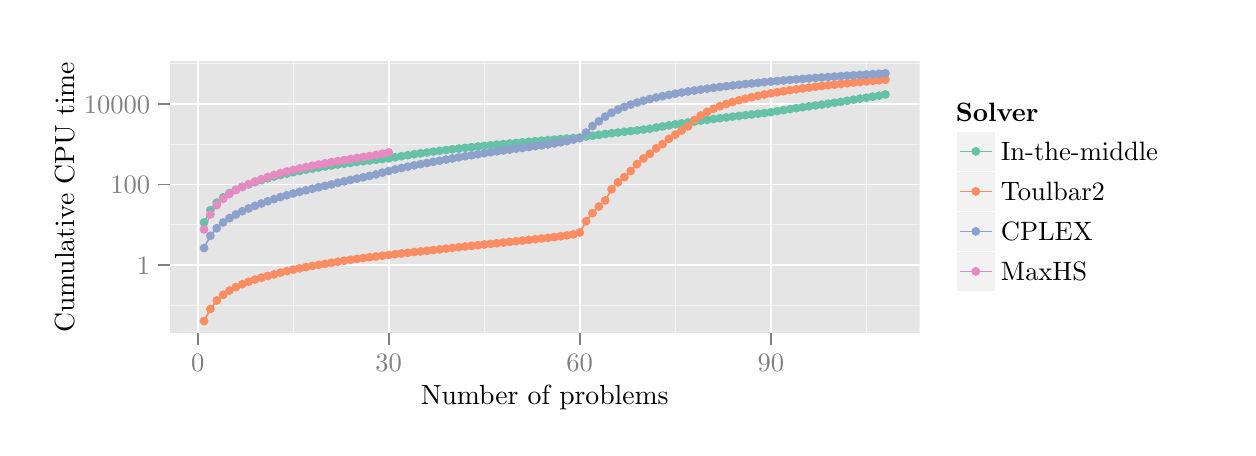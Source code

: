% Created by tikzDevice version 0.7.0 on 2014-06-05 13:06:24
% !TEX encoding = UTF-8 Unicode
\begin{tikzpicture}[x=1pt,y=1pt]
\definecolor[named]{fillColor}{rgb}{1.00,1.00,1.00}
\path[use as bounding box,fill=fillColor,fill opacity=0.00] (0,0) rectangle (433.62,144.54);
\begin{scope}
\path[clip] (  0.00,  0.00) rectangle (433.62,144.54);
\definecolor[named]{drawColor}{rgb}{1.00,1.00,1.00}
\definecolor[named]{fillColor}{rgb}{1.00,1.00,1.00}

\path[draw=drawColor,line width= 0.6pt,line join=round,line cap=round,fill=fillColor] (  0.00,  0.00) rectangle (433.62,144.54);
\end{scope}
\begin{scope}
\path[clip] ( 51.42, 34.03) rectangle (322.26,132.50);
\definecolor[named]{fillColor}{rgb}{0.90,0.90,0.90}

\path[fill=fillColor] ( 51.42, 34.03) rectangle (322.26,132.50);
\definecolor[named]{drawColor}{rgb}{0.95,0.95,0.95}

\path[draw=drawColor,line width= 0.3pt,line join=round] ( 51.42, 44.29) --
	(322.26, 44.29);

\path[draw=drawColor,line width= 0.3pt,line join=round] ( 51.42, 73.36) --
	(322.26, 73.36);

\path[draw=drawColor,line width= 0.3pt,line join=round] ( 51.42,102.43) --
	(322.26,102.43);

\path[draw=drawColor,line width= 0.3pt,line join=round] ( 51.42,131.49) --
	(322.26,131.49);

\path[draw=drawColor,line width= 0.3pt,line join=round] ( 95.94, 34.03) --
	( 95.94,132.50);

\path[draw=drawColor,line width= 0.3pt,line join=round] (164.98, 34.03) --
	(164.98,132.50);

\path[draw=drawColor,line width= 0.3pt,line join=round] (234.01, 34.03) --
	(234.01,132.50);

\path[draw=drawColor,line width= 0.3pt,line join=round] (303.04, 34.03) --
	(303.04,132.50);
\definecolor[named]{drawColor}{rgb}{1.00,1.00,1.00}

\path[draw=drawColor,line width= 0.6pt,line join=round] ( 51.42, 58.83) --
	(322.26, 58.83);

\path[draw=drawColor,line width= 0.6pt,line join=round] ( 51.42, 87.89) --
	(322.26, 87.89);

\path[draw=drawColor,line width= 0.6pt,line join=round] ( 51.42,116.96) --
	(322.26,116.96);

\path[draw=drawColor,line width= 0.6pt,line join=round] ( 61.43, 34.03) --
	( 61.43,132.50);

\path[draw=drawColor,line width= 0.6pt,line join=round] (130.46, 34.03) --
	(130.46,132.50);

\path[draw=drawColor,line width= 0.6pt,line join=round] (199.49, 34.03) --
	(199.49,132.50);

\path[draw=drawColor,line width= 0.6pt,line join=round] (268.53, 34.03) --
	(268.53,132.50);
\definecolor[named]{drawColor}{rgb}{0.40,0.76,0.65}

\path[draw=drawColor,line width= 0.6pt,line join=round] ( 63.73, 74.14) --
	( 66.03, 78.58) --
	( 68.33, 81.30) --
	( 70.63, 83.21) --
	( 72.93, 84.72) --
	( 75.23, 85.96) --
	( 77.53, 87.01) --
	( 79.84, 87.91) --
	( 82.14, 88.70) --
	( 84.44, 89.45) --
	( 86.74, 90.12) --
	( 89.04, 90.74) --
	( 91.34, 91.30) --
	( 93.64, 91.82) --
	( 95.94, 92.31) --
	( 98.24, 92.77) --
	(100.55, 93.20) --
	(102.85, 93.61) --
	(105.15, 94.00) --
	(107.45, 94.37) --
	(109.75, 94.73) --
	(112.05, 95.06) --
	(114.35, 95.39) --
	(116.65, 95.69) --
	(118.95, 95.99) --
	(121.26, 96.27) --
	(123.56, 96.54) --
	(125.86, 96.81) --
	(128.16, 97.06) --
	(130.46, 97.32) --
	(132.76, 97.71) --
	(135.06, 98.09) --
	(137.36, 98.45) --
	(139.66, 98.79) --
	(141.97, 99.13) --
	(144.27, 99.44) --
	(146.57, 99.75) --
	(148.87,100.04) --
	(151.17,100.32) --
	(153.47,100.59) --
	(155.77,100.85) --
	(158.07,101.10) --
	(160.37,101.35) --
	(162.68,101.59) --
	(164.98,101.82) --
	(167.28,102.05) --
	(169.58,102.27) --
	(171.88,102.48) --
	(174.18,102.69) --
	(176.48,102.90) --
	(178.78,103.10) --
	(181.08,103.31) --
	(183.39,103.51) --
	(185.69,103.71) --
	(187.99,103.90) --
	(190.29,104.09) --
	(192.59,104.27) --
	(194.89,104.45) --
	(197.19,104.65) --
	(199.49,104.84) --
	(201.79,105.18) --
	(204.09,105.50) --
	(206.40,105.81) --
	(208.70,106.11) --
	(211.00,106.39) --
	(213.30,106.66) --
	(215.60,106.92) --
	(217.90,107.18) --
	(220.20,107.42) --
	(222.50,107.71) --
	(224.80,108.02) --
	(227.11,108.45) --
	(229.41,108.85) --
	(231.71,109.24) --
	(234.01,109.61) --
	(236.31,109.96) --
	(238.61,110.30) --
	(240.91,110.62) --
	(243.21,110.93) --
	(245.51,111.23) --
	(247.82,111.53) --
	(250.12,111.82) --
	(252.42,112.09) --
	(254.72,112.38) --
	(257.02,112.66) --
	(259.32,112.92) --
	(261.62,113.18) --
	(263.92,113.44) --
	(266.22,113.69) --
	(268.53,113.98) --
	(270.83,114.38) --
	(273.13,114.74) --
	(275.43,115.11) --
	(277.73,115.46) --
	(280.03,115.79) --
	(282.33,116.11) --
	(284.63,116.43) --
	(286.93,116.75) --
	(289.24,117.07) --
	(291.54,117.40) --
	(293.84,117.73) --
	(296.14,118.13) --
	(298.44,118.51) --
	(300.74,118.89) --
	(303.04,119.25) --
	(305.34,119.62) --
	(307.64,119.98) --
	(309.95,120.40);
\definecolor[named]{drawColor}{rgb}{0.99,0.55,0.38}

\path[draw=drawColor,line width= 0.6pt,line join=round] ( 63.73, 38.51) --
	( 66.03, 42.89) --
	( 68.33, 45.95) --
	( 70.63, 48.00) --
	( 72.93, 49.55) --
	( 75.23, 50.79) --
	( 77.53, 51.83) --
	( 79.84, 52.72) --
	( 82.14, 53.50) --
	( 84.44, 54.19) --
	( 86.74, 54.82) --
	( 89.04, 55.39) --
	( 91.34, 56.01) --
	( 93.64, 56.58) --
	( 95.94, 57.09) --
	( 98.24, 57.57) --
	(100.55, 58.02) --
	(102.85, 58.44) --
	(105.15, 58.83) --
	(107.45, 59.19) --
	(109.75, 59.60) --
	(112.05, 59.98) --
	(114.35, 60.34) --
	(116.65, 60.67) --
	(118.95, 61.00) --
	(121.26, 61.30) --
	(123.56, 61.59) --
	(125.86, 61.87) --
	(128.16, 62.14) --
	(130.46, 62.40) --
	(132.76, 62.68) --
	(135.06, 62.94) --
	(137.36, 63.20) --
	(139.66, 63.45) --
	(141.97, 63.69) --
	(144.27, 63.92) --
	(146.57, 64.17) --
	(148.87, 64.43) --
	(151.17, 64.69) --
	(153.47, 64.95) --
	(155.77, 65.21) --
	(158.07, 65.46) --
	(160.37, 65.70) --
	(162.68, 65.95) --
	(164.98, 66.19) --
	(167.28, 66.42) --
	(169.58, 66.66) --
	(171.88, 66.89) --
	(174.18, 67.14) --
	(176.48, 67.37) --
	(178.78, 67.61) --
	(181.08, 67.85) --
	(183.39, 68.09) --
	(185.69, 68.35) --
	(187.99, 68.60) --
	(190.29, 68.85) --
	(192.59, 69.15) --
	(194.89, 69.49) --
	(197.19, 69.85) --
	(199.49, 70.52) --
	(201.79, 74.59) --
	(204.09, 77.50) --
	(206.40, 79.91) --
	(208.70, 82.12) --
	(211.00, 86.15) --
	(213.30, 88.63) --
	(215.60, 90.53) --
	(217.90, 92.73) --
	(220.20, 95.24) --
	(222.50, 97.27) --
	(224.80, 98.95) --
	(227.11,100.92) --
	(229.41,102.44) --
	(231.71,104.38) --
	(234.01,105.88) --
	(236.31,107.39) --
	(238.61,108.88) --
	(240.91,111.15) --
	(243.21,112.81) --
	(245.51,114.12) --
	(247.82,115.21) --
	(250.12,116.14) --
	(252.42,116.95) --
	(254.72,117.67) --
	(257.02,118.31) --
	(259.32,118.89) --
	(261.62,119.43) --
	(263.92,119.92) --
	(266.22,120.38) --
	(268.53,120.80) --
	(270.83,121.20) --
	(273.13,121.58) --
	(275.43,121.93) --
	(277.73,122.27) --
	(280.03,122.59) --
	(282.33,122.89) --
	(284.63,123.18) --
	(286.93,123.46) --
	(289.24,123.72) --
	(291.54,123.97) --
	(293.84,124.22) --
	(296.14,124.45) --
	(298.44,124.68) --
	(300.74,124.90) --
	(303.04,125.11) --
	(305.34,125.32) --
	(307.64,125.52) --
	(309.95,125.71);
\definecolor[named]{drawColor}{rgb}{0.55,0.63,0.80}

\path[draw=drawColor,line width= 0.6pt,line join=round] ( 63.73, 64.91) --
	( 66.03, 69.35) --
	( 68.33, 72.09) --
	( 70.63, 74.15) --
	( 72.93, 75.71) --
	( 75.23, 77.03) --
	( 77.53, 78.21) --
	( 79.84, 79.22) --
	( 82.14, 80.17) --
	( 84.44, 81.02) --
	( 86.74, 81.80) --
	( 89.04, 82.58) --
	( 91.34, 83.32) --
	( 93.64, 83.99) --
	( 95.94, 84.63) --
	( 98.24, 85.21) --
	(100.55, 85.78) --
	(102.85, 86.31) --
	(105.15, 86.87) --
	(107.45, 87.38) --
	(109.75, 87.88) --
	(112.05, 88.47) --
	(114.35, 89.01) --
	(116.65, 89.51) --
	(118.95, 89.99) --
	(121.26, 90.46) --
	(123.56, 90.98) --
	(125.86, 91.53) --
	(128.16, 92.16) --
	(130.46, 92.75) --
	(132.76, 93.30) --
	(135.06, 93.82) --
	(137.36, 94.31) --
	(139.66, 94.78) --
	(141.97, 95.22) --
	(144.27, 95.64) --
	(146.57, 96.06) --
	(148.87, 96.47) --
	(151.17, 96.87) --
	(153.47, 97.29) --
	(155.77, 97.69) --
	(158.07, 98.07) --
	(160.37, 98.43) --
	(162.68, 98.80) --
	(164.98, 99.16) --
	(167.28, 99.51) --
	(169.58, 99.84) --
	(171.88,100.17) --
	(174.18,100.48) --
	(176.48,100.79) --
	(178.78,101.09) --
	(181.08,101.40) --
	(183.39,101.71) --
	(185.69,102.01) --
	(187.99,102.36) --
	(190.29,102.70) --
	(192.59,103.11) --
	(194.89,103.56) --
	(197.19,104.07) --
	(199.49,104.59) --
	(201.79,106.63) --
	(204.09,109.00) --
	(206.40,110.73) --
	(208.70,112.41) --
	(211.00,113.80) --
	(213.30,114.94) --
	(215.60,115.91) --
	(217.90,116.74) --
	(220.20,117.48) --
	(222.50,118.14) --
	(224.80,118.74) --
	(227.11,119.29) --
	(229.41,119.79) --
	(231.71,120.26) --
	(234.01,120.69) --
	(236.31,121.10) --
	(238.61,121.48) --
	(240.91,121.84) --
	(243.21,122.18) --
	(245.51,122.50) --
	(247.82,122.81) --
	(250.12,123.10) --
	(252.42,123.38) --
	(254.72,123.65) --
	(257.02,123.91) --
	(259.32,124.16) --
	(261.62,124.39) --
	(263.92,124.62) --
	(266.22,124.84) --
	(268.53,125.06) --
	(270.83,125.26) --
	(273.13,125.46) --
	(275.43,125.66) --
	(277.73,125.85) --
	(280.03,126.03) --
	(282.33,126.21) --
	(284.63,126.38) --
	(286.93,126.55) --
	(289.24,126.71) --
	(291.54,126.87) --
	(293.84,127.03) --
	(296.14,127.18) --
	(298.44,127.33) --
	(300.74,127.47) --
	(303.04,127.61) --
	(305.34,127.75) --
	(307.64,127.89) --
	(309.95,128.02);
\definecolor[named]{drawColor}{rgb}{0.91,0.54,0.76}

\path[draw=drawColor,line width= 0.6pt,line join=round] ( 63.73, 71.65) --
	( 66.03, 77.07) --
	( 68.33, 80.43) --
	( 70.63, 82.72) --
	( 72.93, 84.46) --
	( 75.23, 85.86) --
	( 77.53, 87.01) --
	( 79.84, 88.00) --
	( 82.14, 88.95) --
	( 84.44, 89.82) --
	( 86.74, 90.61) --
	( 89.04, 91.32) --
	( 91.34, 91.97) --
	( 93.64, 92.58) --
	( 95.94, 93.13) --
	( 98.24, 93.68) --
	(100.55, 94.18) --
	(102.85, 94.65) --
	(105.15, 95.09) --
	(107.45, 95.52) --
	(109.75, 95.92) --
	(112.05, 96.31) --
	(114.35, 96.69) --
	(116.65, 97.06) --
	(118.95, 97.43) --
	(121.26, 97.80) --
	(123.56, 98.16) --
	(125.86, 98.57) --
	(128.16, 99.01) --
	(130.46, 99.47);
\definecolor[named]{fillColor}{rgb}{0.40,0.76,0.65}

\path[fill=fillColor] ( 63.73, 74.14) circle (  1.60);

\path[fill=fillColor] ( 66.03, 78.58) circle (  1.60);

\path[fill=fillColor] ( 68.33, 81.30) circle (  1.60);

\path[fill=fillColor] ( 70.63, 83.21) circle (  1.60);

\path[fill=fillColor] ( 72.93, 84.72) circle (  1.60);

\path[fill=fillColor] ( 75.23, 85.96) circle (  1.60);

\path[fill=fillColor] ( 77.53, 87.01) circle (  1.60);

\path[fill=fillColor] ( 79.84, 87.91) circle (  1.60);

\path[fill=fillColor] ( 82.14, 88.70) circle (  1.60);

\path[fill=fillColor] ( 84.44, 89.45) circle (  1.60);

\path[fill=fillColor] ( 86.74, 90.12) circle (  1.60);

\path[fill=fillColor] ( 89.04, 90.74) circle (  1.60);

\path[fill=fillColor] ( 91.34, 91.30) circle (  1.60);

\path[fill=fillColor] ( 93.64, 91.82) circle (  1.60);

\path[fill=fillColor] ( 95.94, 92.31) circle (  1.60);

\path[fill=fillColor] ( 98.24, 92.77) circle (  1.60);

\path[fill=fillColor] (100.55, 93.20) circle (  1.60);

\path[fill=fillColor] (102.85, 93.61) circle (  1.60);

\path[fill=fillColor] (105.15, 94.00) circle (  1.60);

\path[fill=fillColor] (107.45, 94.37) circle (  1.60);

\path[fill=fillColor] (109.75, 94.73) circle (  1.60);

\path[fill=fillColor] (112.05, 95.06) circle (  1.60);

\path[fill=fillColor] (114.35, 95.39) circle (  1.60);

\path[fill=fillColor] (116.65, 95.69) circle (  1.60);

\path[fill=fillColor] (118.95, 95.99) circle (  1.60);

\path[fill=fillColor] (121.26, 96.27) circle (  1.60);

\path[fill=fillColor] (123.56, 96.54) circle (  1.60);

\path[fill=fillColor] (125.86, 96.81) circle (  1.60);

\path[fill=fillColor] (128.16, 97.06) circle (  1.60);

\path[fill=fillColor] (130.46, 97.32) circle (  1.60);

\path[fill=fillColor] (132.76, 97.71) circle (  1.60);

\path[fill=fillColor] (135.06, 98.09) circle (  1.60);

\path[fill=fillColor] (137.36, 98.45) circle (  1.60);

\path[fill=fillColor] (139.66, 98.79) circle (  1.60);

\path[fill=fillColor] (141.97, 99.13) circle (  1.60);

\path[fill=fillColor] (144.27, 99.44) circle (  1.60);

\path[fill=fillColor] (146.57, 99.75) circle (  1.60);

\path[fill=fillColor] (148.87,100.04) circle (  1.60);

\path[fill=fillColor] (151.17,100.32) circle (  1.60);

\path[fill=fillColor] (153.47,100.59) circle (  1.60);

\path[fill=fillColor] (155.77,100.85) circle (  1.60);

\path[fill=fillColor] (158.07,101.10) circle (  1.60);

\path[fill=fillColor] (160.37,101.35) circle (  1.60);

\path[fill=fillColor] (162.68,101.59) circle (  1.60);

\path[fill=fillColor] (164.98,101.82) circle (  1.60);

\path[fill=fillColor] (167.28,102.05) circle (  1.60);

\path[fill=fillColor] (169.58,102.27) circle (  1.60);

\path[fill=fillColor] (171.88,102.48) circle (  1.60);

\path[fill=fillColor] (174.18,102.69) circle (  1.60);

\path[fill=fillColor] (176.48,102.90) circle (  1.60);

\path[fill=fillColor] (178.78,103.10) circle (  1.60);

\path[fill=fillColor] (181.08,103.31) circle (  1.60);

\path[fill=fillColor] (183.39,103.51) circle (  1.60);

\path[fill=fillColor] (185.69,103.71) circle (  1.60);

\path[fill=fillColor] (187.99,103.90) circle (  1.60);

\path[fill=fillColor] (190.29,104.09) circle (  1.60);

\path[fill=fillColor] (192.59,104.27) circle (  1.60);

\path[fill=fillColor] (194.89,104.45) circle (  1.60);

\path[fill=fillColor] (197.19,104.65) circle (  1.60);

\path[fill=fillColor] (199.49,104.84) circle (  1.60);

\path[fill=fillColor] (201.79,105.18) circle (  1.60);

\path[fill=fillColor] (204.09,105.50) circle (  1.60);

\path[fill=fillColor] (206.40,105.81) circle (  1.60);

\path[fill=fillColor] (208.70,106.11) circle (  1.60);

\path[fill=fillColor] (211.00,106.39) circle (  1.60);

\path[fill=fillColor] (213.30,106.66) circle (  1.60);

\path[fill=fillColor] (215.60,106.92) circle (  1.60);

\path[fill=fillColor] (217.90,107.18) circle (  1.60);

\path[fill=fillColor] (220.20,107.42) circle (  1.60);

\path[fill=fillColor] (222.50,107.71) circle (  1.60);

\path[fill=fillColor] (224.80,108.02) circle (  1.60);

\path[fill=fillColor] (227.11,108.45) circle (  1.60);

\path[fill=fillColor] (229.41,108.85) circle (  1.60);

\path[fill=fillColor] (231.71,109.24) circle (  1.60);

\path[fill=fillColor] (234.01,109.61) circle (  1.60);

\path[fill=fillColor] (236.31,109.96) circle (  1.60);

\path[fill=fillColor] (238.61,110.30) circle (  1.60);

\path[fill=fillColor] (240.91,110.62) circle (  1.60);

\path[fill=fillColor] (243.21,110.93) circle (  1.60);

\path[fill=fillColor] (245.51,111.23) circle (  1.60);

\path[fill=fillColor] (247.82,111.53) circle (  1.60);

\path[fill=fillColor] (250.12,111.82) circle (  1.60);

\path[fill=fillColor] (252.42,112.09) circle (  1.60);

\path[fill=fillColor] (254.72,112.38) circle (  1.60);

\path[fill=fillColor] (257.02,112.66) circle (  1.60);

\path[fill=fillColor] (259.32,112.92) circle (  1.60);

\path[fill=fillColor] (261.62,113.18) circle (  1.60);

\path[fill=fillColor] (263.92,113.44) circle (  1.60);

\path[fill=fillColor] (266.22,113.69) circle (  1.60);

\path[fill=fillColor] (268.53,113.98) circle (  1.60);

\path[fill=fillColor] (270.83,114.38) circle (  1.60);

\path[fill=fillColor] (273.13,114.74) circle (  1.60);

\path[fill=fillColor] (275.43,115.11) circle (  1.60);

\path[fill=fillColor] (277.73,115.46) circle (  1.60);

\path[fill=fillColor] (280.03,115.79) circle (  1.60);

\path[fill=fillColor] (282.33,116.11) circle (  1.60);

\path[fill=fillColor] (284.63,116.43) circle (  1.60);

\path[fill=fillColor] (286.93,116.75) circle (  1.60);

\path[fill=fillColor] (289.24,117.07) circle (  1.60);

\path[fill=fillColor] (291.54,117.40) circle (  1.60);

\path[fill=fillColor] (293.84,117.73) circle (  1.60);

\path[fill=fillColor] (296.14,118.13) circle (  1.60);

\path[fill=fillColor] (298.44,118.51) circle (  1.60);

\path[fill=fillColor] (300.74,118.89) circle (  1.60);

\path[fill=fillColor] (303.04,119.25) circle (  1.60);

\path[fill=fillColor] (305.34,119.62) circle (  1.60);

\path[fill=fillColor] (307.64,119.98) circle (  1.60);

\path[fill=fillColor] (309.95,120.40) circle (  1.60);
\definecolor[named]{fillColor}{rgb}{0.99,0.55,0.38}

\path[fill=fillColor] ( 63.73, 38.51) circle (  1.60);

\path[fill=fillColor] ( 66.03, 42.89) circle (  1.60);

\path[fill=fillColor] ( 68.33, 45.95) circle (  1.60);

\path[fill=fillColor] ( 70.63, 48.00) circle (  1.60);

\path[fill=fillColor] ( 72.93, 49.55) circle (  1.60);

\path[fill=fillColor] ( 75.23, 50.79) circle (  1.60);

\path[fill=fillColor] ( 77.53, 51.83) circle (  1.60);

\path[fill=fillColor] ( 79.84, 52.72) circle (  1.60);

\path[fill=fillColor] ( 82.14, 53.50) circle (  1.60);

\path[fill=fillColor] ( 84.44, 54.19) circle (  1.60);

\path[fill=fillColor] ( 86.74, 54.82) circle (  1.60);

\path[fill=fillColor] ( 89.04, 55.39) circle (  1.60);

\path[fill=fillColor] ( 91.34, 56.01) circle (  1.60);

\path[fill=fillColor] ( 93.64, 56.58) circle (  1.60);

\path[fill=fillColor] ( 95.94, 57.09) circle (  1.60);

\path[fill=fillColor] ( 98.24, 57.57) circle (  1.60);

\path[fill=fillColor] (100.55, 58.02) circle (  1.60);

\path[fill=fillColor] (102.85, 58.44) circle (  1.60);

\path[fill=fillColor] (105.15, 58.83) circle (  1.60);

\path[fill=fillColor] (107.45, 59.19) circle (  1.60);

\path[fill=fillColor] (109.75, 59.60) circle (  1.60);

\path[fill=fillColor] (112.05, 59.98) circle (  1.60);

\path[fill=fillColor] (114.35, 60.34) circle (  1.60);

\path[fill=fillColor] (116.65, 60.67) circle (  1.60);

\path[fill=fillColor] (118.95, 61.00) circle (  1.60);

\path[fill=fillColor] (121.26, 61.30) circle (  1.60);

\path[fill=fillColor] (123.56, 61.59) circle (  1.60);

\path[fill=fillColor] (125.86, 61.87) circle (  1.60);

\path[fill=fillColor] (128.16, 62.14) circle (  1.60);

\path[fill=fillColor] (130.46, 62.40) circle (  1.60);

\path[fill=fillColor] (132.76, 62.68) circle (  1.60);

\path[fill=fillColor] (135.06, 62.94) circle (  1.60);

\path[fill=fillColor] (137.36, 63.20) circle (  1.60);

\path[fill=fillColor] (139.66, 63.45) circle (  1.60);

\path[fill=fillColor] (141.97, 63.69) circle (  1.60);

\path[fill=fillColor] (144.27, 63.92) circle (  1.60);

\path[fill=fillColor] (146.57, 64.17) circle (  1.60);

\path[fill=fillColor] (148.87, 64.43) circle (  1.60);

\path[fill=fillColor] (151.17, 64.69) circle (  1.60);

\path[fill=fillColor] (153.47, 64.95) circle (  1.60);

\path[fill=fillColor] (155.77, 65.21) circle (  1.60);

\path[fill=fillColor] (158.07, 65.46) circle (  1.60);

\path[fill=fillColor] (160.37, 65.70) circle (  1.60);

\path[fill=fillColor] (162.68, 65.95) circle (  1.60);

\path[fill=fillColor] (164.98, 66.19) circle (  1.60);

\path[fill=fillColor] (167.28, 66.42) circle (  1.60);

\path[fill=fillColor] (169.58, 66.66) circle (  1.60);

\path[fill=fillColor] (171.88, 66.89) circle (  1.60);

\path[fill=fillColor] (174.18, 67.14) circle (  1.60);

\path[fill=fillColor] (176.48, 67.37) circle (  1.60);

\path[fill=fillColor] (178.78, 67.61) circle (  1.60);

\path[fill=fillColor] (181.08, 67.85) circle (  1.60);

\path[fill=fillColor] (183.39, 68.09) circle (  1.60);

\path[fill=fillColor] (185.69, 68.35) circle (  1.60);

\path[fill=fillColor] (187.99, 68.60) circle (  1.60);

\path[fill=fillColor] (190.29, 68.85) circle (  1.60);

\path[fill=fillColor] (192.59, 69.15) circle (  1.60);

\path[fill=fillColor] (194.89, 69.49) circle (  1.60);

\path[fill=fillColor] (197.19, 69.85) circle (  1.60);

\path[fill=fillColor] (199.49, 70.52) circle (  1.60);

\path[fill=fillColor] (201.79, 74.59) circle (  1.60);

\path[fill=fillColor] (204.09, 77.50) circle (  1.60);

\path[fill=fillColor] (206.40, 79.91) circle (  1.60);

\path[fill=fillColor] (208.70, 82.12) circle (  1.60);

\path[fill=fillColor] (211.00, 86.15) circle (  1.60);

\path[fill=fillColor] (213.30, 88.63) circle (  1.60);

\path[fill=fillColor] (215.60, 90.53) circle (  1.60);

\path[fill=fillColor] (217.90, 92.73) circle (  1.60);

\path[fill=fillColor] (220.20, 95.24) circle (  1.60);

\path[fill=fillColor] (222.50, 97.27) circle (  1.60);

\path[fill=fillColor] (224.80, 98.95) circle (  1.60);

\path[fill=fillColor] (227.11,100.92) circle (  1.60);

\path[fill=fillColor] (229.41,102.44) circle (  1.60);

\path[fill=fillColor] (231.71,104.38) circle (  1.60);

\path[fill=fillColor] (234.01,105.88) circle (  1.60);

\path[fill=fillColor] (236.31,107.39) circle (  1.60);

\path[fill=fillColor] (238.61,108.88) circle (  1.60);

\path[fill=fillColor] (240.91,111.15) circle (  1.60);

\path[fill=fillColor] (243.21,112.81) circle (  1.60);

\path[fill=fillColor] (245.51,114.12) circle (  1.60);

\path[fill=fillColor] (247.82,115.21) circle (  1.60);

\path[fill=fillColor] (250.12,116.14) circle (  1.60);

\path[fill=fillColor] (252.42,116.95) circle (  1.60);

\path[fill=fillColor] (254.72,117.67) circle (  1.60);

\path[fill=fillColor] (257.02,118.31) circle (  1.60);

\path[fill=fillColor] (259.32,118.89) circle (  1.60);

\path[fill=fillColor] (261.62,119.43) circle (  1.60);

\path[fill=fillColor] (263.92,119.92) circle (  1.60);

\path[fill=fillColor] (266.22,120.38) circle (  1.60);

\path[fill=fillColor] (268.53,120.80) circle (  1.60);

\path[fill=fillColor] (270.83,121.20) circle (  1.60);

\path[fill=fillColor] (273.13,121.58) circle (  1.60);

\path[fill=fillColor] (275.43,121.93) circle (  1.60);

\path[fill=fillColor] (277.73,122.27) circle (  1.60);

\path[fill=fillColor] (280.03,122.59) circle (  1.60);

\path[fill=fillColor] (282.33,122.89) circle (  1.60);

\path[fill=fillColor] (284.63,123.18) circle (  1.60);

\path[fill=fillColor] (286.93,123.46) circle (  1.60);

\path[fill=fillColor] (289.24,123.72) circle (  1.60);

\path[fill=fillColor] (291.54,123.97) circle (  1.60);

\path[fill=fillColor] (293.84,124.22) circle (  1.60);

\path[fill=fillColor] (296.14,124.45) circle (  1.60);

\path[fill=fillColor] (298.44,124.68) circle (  1.60);

\path[fill=fillColor] (300.74,124.90) circle (  1.60);

\path[fill=fillColor] (303.04,125.11) circle (  1.60);

\path[fill=fillColor] (305.34,125.32) circle (  1.60);

\path[fill=fillColor] (307.64,125.52) circle (  1.60);

\path[fill=fillColor] (309.95,125.71) circle (  1.60);
\definecolor[named]{fillColor}{rgb}{0.55,0.63,0.80}

\path[fill=fillColor] ( 63.73, 64.91) circle (  1.60);

\path[fill=fillColor] ( 66.03, 69.35) circle (  1.60);

\path[fill=fillColor] ( 68.33, 72.09) circle (  1.60);

\path[fill=fillColor] ( 70.63, 74.15) circle (  1.60);

\path[fill=fillColor] ( 72.93, 75.71) circle (  1.60);

\path[fill=fillColor] ( 75.23, 77.03) circle (  1.60);

\path[fill=fillColor] ( 77.53, 78.21) circle (  1.60);

\path[fill=fillColor] ( 79.84, 79.22) circle (  1.60);

\path[fill=fillColor] ( 82.14, 80.17) circle (  1.60);

\path[fill=fillColor] ( 84.44, 81.02) circle (  1.60);

\path[fill=fillColor] ( 86.74, 81.80) circle (  1.60);

\path[fill=fillColor] ( 89.04, 82.58) circle (  1.60);

\path[fill=fillColor] ( 91.34, 83.32) circle (  1.60);

\path[fill=fillColor] ( 93.64, 83.99) circle (  1.60);

\path[fill=fillColor] ( 95.94, 84.63) circle (  1.60);

\path[fill=fillColor] ( 98.24, 85.21) circle (  1.60);

\path[fill=fillColor] (100.55, 85.78) circle (  1.60);

\path[fill=fillColor] (102.85, 86.31) circle (  1.60);

\path[fill=fillColor] (105.15, 86.87) circle (  1.60);

\path[fill=fillColor] (107.45, 87.38) circle (  1.60);

\path[fill=fillColor] (109.75, 87.88) circle (  1.60);

\path[fill=fillColor] (112.05, 88.47) circle (  1.60);

\path[fill=fillColor] (114.35, 89.01) circle (  1.60);

\path[fill=fillColor] (116.65, 89.51) circle (  1.60);

\path[fill=fillColor] (118.95, 89.99) circle (  1.60);

\path[fill=fillColor] (121.26, 90.46) circle (  1.60);

\path[fill=fillColor] (123.56, 90.98) circle (  1.60);

\path[fill=fillColor] (125.86, 91.53) circle (  1.60);

\path[fill=fillColor] (128.16, 92.16) circle (  1.60);

\path[fill=fillColor] (130.46, 92.75) circle (  1.60);

\path[fill=fillColor] (132.76, 93.30) circle (  1.60);

\path[fill=fillColor] (135.06, 93.82) circle (  1.60);

\path[fill=fillColor] (137.36, 94.31) circle (  1.60);

\path[fill=fillColor] (139.66, 94.78) circle (  1.60);

\path[fill=fillColor] (141.97, 95.22) circle (  1.60);

\path[fill=fillColor] (144.27, 95.64) circle (  1.60);

\path[fill=fillColor] (146.57, 96.06) circle (  1.60);

\path[fill=fillColor] (148.87, 96.47) circle (  1.60);

\path[fill=fillColor] (151.17, 96.87) circle (  1.60);

\path[fill=fillColor] (153.47, 97.29) circle (  1.60);

\path[fill=fillColor] (155.77, 97.69) circle (  1.60);

\path[fill=fillColor] (158.07, 98.07) circle (  1.60);

\path[fill=fillColor] (160.37, 98.43) circle (  1.60);

\path[fill=fillColor] (162.68, 98.80) circle (  1.60);

\path[fill=fillColor] (164.98, 99.16) circle (  1.60);

\path[fill=fillColor] (167.28, 99.51) circle (  1.60);

\path[fill=fillColor] (169.58, 99.84) circle (  1.60);

\path[fill=fillColor] (171.88,100.17) circle (  1.60);

\path[fill=fillColor] (174.18,100.48) circle (  1.60);

\path[fill=fillColor] (176.48,100.79) circle (  1.60);

\path[fill=fillColor] (178.78,101.09) circle (  1.60);

\path[fill=fillColor] (181.08,101.40) circle (  1.60);

\path[fill=fillColor] (183.39,101.71) circle (  1.60);

\path[fill=fillColor] (185.69,102.01) circle (  1.60);

\path[fill=fillColor] (187.99,102.36) circle (  1.60);

\path[fill=fillColor] (190.29,102.70) circle (  1.60);

\path[fill=fillColor] (192.59,103.11) circle (  1.60);

\path[fill=fillColor] (194.89,103.56) circle (  1.60);

\path[fill=fillColor] (197.19,104.07) circle (  1.60);

\path[fill=fillColor] (199.49,104.59) circle (  1.60);

\path[fill=fillColor] (201.79,106.63) circle (  1.60);

\path[fill=fillColor] (204.09,109.00) circle (  1.60);

\path[fill=fillColor] (206.40,110.73) circle (  1.60);

\path[fill=fillColor] (208.70,112.41) circle (  1.60);

\path[fill=fillColor] (211.00,113.80) circle (  1.60);

\path[fill=fillColor] (213.30,114.94) circle (  1.60);

\path[fill=fillColor] (215.60,115.91) circle (  1.60);

\path[fill=fillColor] (217.90,116.74) circle (  1.60);

\path[fill=fillColor] (220.20,117.48) circle (  1.60);

\path[fill=fillColor] (222.50,118.14) circle (  1.60);

\path[fill=fillColor] (224.80,118.74) circle (  1.60);

\path[fill=fillColor] (227.11,119.29) circle (  1.60);

\path[fill=fillColor] (229.41,119.79) circle (  1.60);

\path[fill=fillColor] (231.71,120.26) circle (  1.60);

\path[fill=fillColor] (234.01,120.69) circle (  1.60);

\path[fill=fillColor] (236.31,121.10) circle (  1.60);

\path[fill=fillColor] (238.61,121.48) circle (  1.60);

\path[fill=fillColor] (240.91,121.84) circle (  1.60);

\path[fill=fillColor] (243.21,122.18) circle (  1.60);

\path[fill=fillColor] (245.51,122.50) circle (  1.60);

\path[fill=fillColor] (247.82,122.81) circle (  1.60);

\path[fill=fillColor] (250.12,123.10) circle (  1.60);

\path[fill=fillColor] (252.42,123.38) circle (  1.60);

\path[fill=fillColor] (254.72,123.65) circle (  1.60);

\path[fill=fillColor] (257.02,123.91) circle (  1.60);

\path[fill=fillColor] (259.32,124.16) circle (  1.60);

\path[fill=fillColor] (261.62,124.39) circle (  1.60);

\path[fill=fillColor] (263.92,124.62) circle (  1.60);

\path[fill=fillColor] (266.22,124.84) circle (  1.60);

\path[fill=fillColor] (268.53,125.06) circle (  1.60);

\path[fill=fillColor] (270.83,125.26) circle (  1.60);

\path[fill=fillColor] (273.13,125.46) circle (  1.60);

\path[fill=fillColor] (275.43,125.66) circle (  1.60);

\path[fill=fillColor] (277.73,125.85) circle (  1.60);

\path[fill=fillColor] (280.03,126.03) circle (  1.60);

\path[fill=fillColor] (282.33,126.21) circle (  1.60);

\path[fill=fillColor] (284.63,126.38) circle (  1.60);

\path[fill=fillColor] (286.93,126.55) circle (  1.60);

\path[fill=fillColor] (289.24,126.71) circle (  1.60);

\path[fill=fillColor] (291.54,126.87) circle (  1.60);

\path[fill=fillColor] (293.84,127.03) circle (  1.60);

\path[fill=fillColor] (296.14,127.18) circle (  1.60);

\path[fill=fillColor] (298.44,127.33) circle (  1.60);

\path[fill=fillColor] (300.74,127.47) circle (  1.60);

\path[fill=fillColor] (303.04,127.61) circle (  1.60);

\path[fill=fillColor] (305.34,127.75) circle (  1.60);

\path[fill=fillColor] (307.64,127.89) circle (  1.60);

\path[fill=fillColor] (309.95,128.02) circle (  1.60);
\definecolor[named]{fillColor}{rgb}{0.91,0.54,0.76}

\path[fill=fillColor] ( 63.73, 71.65) circle (  1.60);

\path[fill=fillColor] ( 66.03, 77.07) circle (  1.60);

\path[fill=fillColor] ( 68.33, 80.43) circle (  1.60);

\path[fill=fillColor] ( 70.63, 82.72) circle (  1.60);

\path[fill=fillColor] ( 72.93, 84.46) circle (  1.60);

\path[fill=fillColor] ( 75.23, 85.86) circle (  1.60);

\path[fill=fillColor] ( 77.53, 87.01) circle (  1.60);

\path[fill=fillColor] ( 79.84, 88.00) circle (  1.60);

\path[fill=fillColor] ( 82.14, 88.95) circle (  1.60);

\path[fill=fillColor] ( 84.44, 89.82) circle (  1.60);

\path[fill=fillColor] ( 86.74, 90.61) circle (  1.60);

\path[fill=fillColor] ( 89.04, 91.32) circle (  1.60);

\path[fill=fillColor] ( 91.34, 91.97) circle (  1.60);

\path[fill=fillColor] ( 93.64, 92.58) circle (  1.60);

\path[fill=fillColor] ( 95.94, 93.13) circle (  1.60);

\path[fill=fillColor] ( 98.24, 93.68) circle (  1.60);

\path[fill=fillColor] (100.55, 94.18) circle (  1.60);

\path[fill=fillColor] (102.85, 94.65) circle (  1.60);

\path[fill=fillColor] (105.15, 95.09) circle (  1.60);

\path[fill=fillColor] (107.45, 95.52) circle (  1.60);

\path[fill=fillColor] (109.75, 95.92) circle (  1.60);

\path[fill=fillColor] (112.05, 96.31) circle (  1.60);

\path[fill=fillColor] (114.35, 96.69) circle (  1.60);

\path[fill=fillColor] (116.65, 97.06) circle (  1.60);

\path[fill=fillColor] (118.95, 97.43) circle (  1.60);

\path[fill=fillColor] (121.26, 97.80) circle (  1.60);

\path[fill=fillColor] (123.56, 98.16) circle (  1.60);

\path[fill=fillColor] (125.86, 98.57) circle (  1.60);

\path[fill=fillColor] (128.16, 99.01) circle (  1.60);

\path[fill=fillColor] (130.46, 99.47) circle (  1.60);
\end{scope}
\begin{scope}
\path[clip] (  0.00,  0.00) rectangle (433.62,144.54);
\definecolor[named]{drawColor}{rgb}{0.50,0.50,0.50}

\node[text=drawColor,anchor=base east,inner sep=0pt, outer sep=0pt, scale=  0.96] at ( 44.30, 55.52) {1};

\node[text=drawColor,anchor=base east,inner sep=0pt, outer sep=0pt, scale=  0.96] at ( 44.30, 84.59) {100};

\node[text=drawColor,anchor=base east,inner sep=0pt, outer sep=0pt, scale=  0.96] at ( 44.30,113.66) {10000};
\end{scope}
\begin{scope}
\path[clip] (  0.00,  0.00) rectangle (433.62,144.54);
\definecolor[named]{drawColor}{rgb}{0.50,0.50,0.50}

\path[draw=drawColor,line width= 0.6pt,line join=round] ( 47.15, 58.83) --
	( 51.42, 58.83);

\path[draw=drawColor,line width= 0.6pt,line join=round] ( 47.15, 87.89) --
	( 51.42, 87.89);

\path[draw=drawColor,line width= 0.6pt,line join=round] ( 47.15,116.96) --
	( 51.42,116.96);
\end{scope}
\begin{scope}
\path[clip] (  0.00,  0.00) rectangle (433.62,144.54);
\definecolor[named]{drawColor}{rgb}{0.50,0.50,0.50}

\path[draw=drawColor,line width= 0.6pt,line join=round] ( 61.43, 29.77) --
	( 61.43, 34.03);

\path[draw=drawColor,line width= 0.6pt,line join=round] (130.46, 29.77) --
	(130.46, 34.03);

\path[draw=drawColor,line width= 0.6pt,line join=round] (199.49, 29.77) --
	(199.49, 34.03);

\path[draw=drawColor,line width= 0.6pt,line join=round] (268.53, 29.77) --
	(268.53, 34.03);
\end{scope}
\begin{scope}
\path[clip] (  0.00,  0.00) rectangle (433.62,144.54);
\definecolor[named]{drawColor}{rgb}{0.50,0.50,0.50}

\node[text=drawColor,anchor=base,inner sep=0pt, outer sep=0pt, scale=  0.96] at ( 61.43, 20.31) {0};

\node[text=drawColor,anchor=base,inner sep=0pt, outer sep=0pt, scale=  0.96] at (130.46, 20.31) {30};

\node[text=drawColor,anchor=base,inner sep=0pt, outer sep=0pt, scale=  0.96] at (199.49, 20.31) {60};

\node[text=drawColor,anchor=base,inner sep=0pt, outer sep=0pt, scale=  0.96] at (268.53, 20.31) {90};
\end{scope}
\begin{scope}
\path[clip] (  0.00,  0.00) rectangle (433.62,144.54);
\definecolor[named]{drawColor}{rgb}{0.00,0.00,0.00}

\node[text=drawColor,anchor=base,inner sep=0pt, outer sep=0pt, scale=  1] at (186.84,  8.53) {Number of problems};
\end{scope}
\begin{scope}
\path[clip] (  0.00,  0.00) rectangle (433.62,144.54);
\definecolor[named]{drawColor}{rgb}{0.00,0.00,0.00}

\node[text=drawColor,rotate= 90.00,anchor=base,inner sep=0pt, outer sep=0pt, scale=  1] at ( 16.80, 83.26) {Cumulative CPU time};
\end{scope}
\begin{scope}
\path[clip] (  0.00,  0.00) rectangle (433.62,144.54);
\definecolor[named]{fillColor}{rgb}{1.00,1.00,1.00}

\path[fill=fillColor] (331.12, 44.97) rectangle (412.71,121.56);
\end{scope}
\begin{scope}
\path[clip] (  0.00,  0.00) rectangle (433.62,144.54);
\definecolor[named]{drawColor}{rgb}{0.00,0.00,0.00}

\node[text=drawColor,anchor=base west,inner sep=0pt, outer sep=0pt, scale=  0.96] at (335.39,110.67) {\bfseries Solver};
\end{scope}
\begin{scope}
\path[clip] (  0.00,  0.00) rectangle (433.62,144.54);
\definecolor[named]{drawColor}{rgb}{1.00,1.00,1.00}
\definecolor[named]{fillColor}{rgb}{0.95,0.95,0.95}

\path[draw=drawColor,line width= 0.6pt,line join=round,line cap=round,fill=fillColor] (335.39, 92.60) rectangle (349.85,107.05);
\end{scope}
\begin{scope}
\path[clip] (  0.00,  0.00) rectangle (433.62,144.54);
\definecolor[named]{drawColor}{rgb}{0.40,0.76,0.65}

\path[draw=drawColor,line width= 0.6pt,line join=round] (336.84, 99.83) -- (348.40, 99.83);
\end{scope}
\begin{scope}
\path[clip] (  0.00,  0.00) rectangle (433.62,144.54);
\definecolor[named]{fillColor}{rgb}{0.40,0.76,0.65}

\path[fill=fillColor] (342.62, 99.83) circle (  1.60);
\end{scope}
\begin{scope}
\path[clip] (  0.00,  0.00) rectangle (433.62,144.54);
\definecolor[named]{drawColor}{rgb}{1.00,1.00,1.00}
\definecolor[named]{fillColor}{rgb}{0.95,0.95,0.95}

\path[draw=drawColor,line width= 0.6pt,line join=round,line cap=round,fill=fillColor] (335.39, 78.15) rectangle (349.85, 92.60);
\end{scope}
\begin{scope}
\path[clip] (  0.00,  0.00) rectangle (433.62,144.54);
\definecolor[named]{drawColor}{rgb}{0.99,0.55,0.38}

\path[draw=drawColor,line width= 0.6pt,line join=round] (336.84, 85.37) -- (348.40, 85.37);
\end{scope}
\begin{scope}
\path[clip] (  0.00,  0.00) rectangle (433.62,144.54);
\definecolor[named]{fillColor}{rgb}{0.99,0.55,0.38}

\path[fill=fillColor] (342.62, 85.37) circle (  1.60);
\end{scope}
\begin{scope}
\path[clip] (  0.00,  0.00) rectangle (433.62,144.54);
\definecolor[named]{drawColor}{rgb}{1.00,1.00,1.00}
\definecolor[named]{fillColor}{rgb}{0.95,0.95,0.95}

\path[draw=drawColor,line width= 0.6pt,line join=round,line cap=round,fill=fillColor] (335.39, 63.69) rectangle (349.85, 78.15);
\end{scope}
\begin{scope}
\path[clip] (  0.00,  0.00) rectangle (433.62,144.54);
\definecolor[named]{drawColor}{rgb}{0.55,0.63,0.80}

\path[draw=drawColor,line width= 0.6pt,line join=round] (336.84, 70.92) -- (348.40, 70.92);
\end{scope}
\begin{scope}
\path[clip] (  0.00,  0.00) rectangle (433.62,144.54);
\definecolor[named]{fillColor}{rgb}{0.55,0.63,0.80}

\path[fill=fillColor] (342.62, 70.92) circle (  1.60);
\end{scope}
\begin{scope}
\path[clip] (  0.00,  0.00) rectangle (433.62,144.54);
\definecolor[named]{drawColor}{rgb}{1.00,1.00,1.00}
\definecolor[named]{fillColor}{rgb}{0.95,0.95,0.95}

\path[draw=drawColor,line width= 0.6pt,line join=round,line cap=round,fill=fillColor] (335.39, 49.24) rectangle (349.85, 63.69);
\end{scope}
\begin{scope}
\path[clip] (  0.00,  0.00) rectangle (433.62,144.54);
\definecolor[named]{drawColor}{rgb}{0.91,0.54,0.76}

\path[draw=drawColor,line width= 0.6pt,line join=round] (336.84, 56.46) -- (348.40, 56.46);
\end{scope}
\begin{scope}
\path[clip] (  0.00,  0.00) rectangle (433.62,144.54);
\definecolor[named]{fillColor}{rgb}{0.91,0.54,0.76}

\path[fill=fillColor] (342.62, 56.46) circle (  1.60);
\end{scope}
\begin{scope}
\path[clip] (  0.00,  0.00) rectangle (433.62,144.54);
\definecolor[named]{drawColor}{rgb}{0.00,0.00,0.00}

\node[text=drawColor,anchor=base west,inner sep=0pt, outer sep=0pt, scale=  0.96] at (351.65, 96.52) {In-the-middle};
\end{scope}
\begin{scope}
\path[clip] (  0.00,  0.00) rectangle (433.62,144.54);
\definecolor[named]{drawColor}{rgb}{0.00,0.00,0.00}

\node[text=drawColor,anchor=base west,inner sep=0pt, outer sep=0pt, scale=  0.96] at (351.65, 82.07) {Toulbar2};
\end{scope}
\begin{scope}
\path[clip] (  0.00,  0.00) rectangle (433.62,144.54);
\definecolor[named]{drawColor}{rgb}{0.00,0.00,0.00}

\node[text=drawColor,anchor=base west,inner sep=0pt, outer sep=0pt, scale=  0.96] at (351.65, 67.61) {CPLEX};
\end{scope}
\begin{scope}
\path[clip] (  0.00,  0.00) rectangle (433.62,144.54);
\definecolor[named]{drawColor}{rgb}{0.00,0.00,0.00}

\node[text=drawColor,anchor=base west,inner sep=0pt, outer sep=0pt, scale=  0.96] at (351.65, 53.16) {MaxHS};
\end{scope}
\end{tikzpicture}
